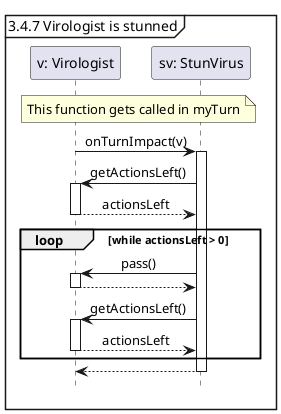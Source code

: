 @startuml
'https://plantuml.com/sequence-diagram
hide footbox
skinparam sequenceMessageAlign center

mainframe 3.4.7 Virologist is stunned

participant "v: Virologist" as v
participant "sv: StunVirus" as sv

note over v, sv : This function gets called in myTurn
v -> sv ++: onTurnImpact(v)
    sv -> v ++: getActionsLeft()
    return actionsLeft
    loop while actionsLeft > 0
        sv -> v ++: pass()
        return
        sv -> v ++: getActionsLeft()
        return actionsLeft
    end
return
@enduml